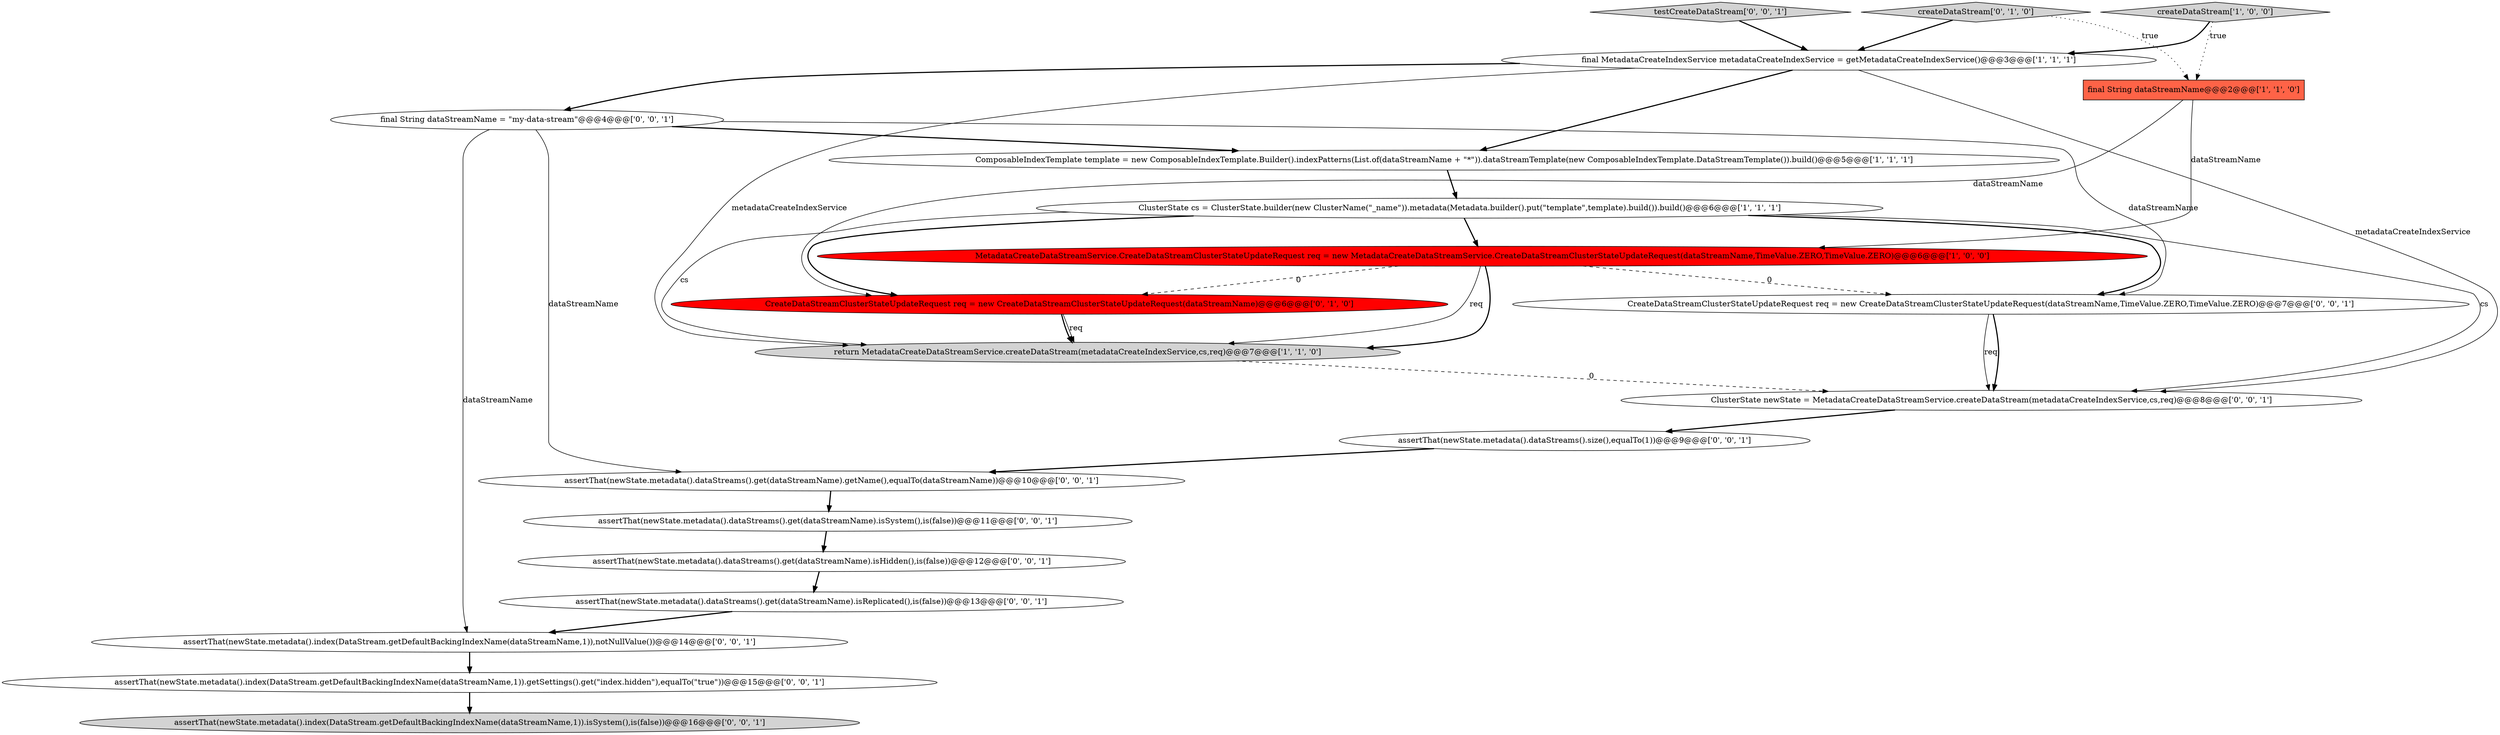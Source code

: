 digraph {
7 [style = filled, label = "CreateDataStreamClusterStateUpdateRequest req = new CreateDataStreamClusterStateUpdateRequest(dataStreamName)@@@6@@@['0', '1', '0']", fillcolor = red, shape = ellipse image = "AAA1AAABBB2BBB"];
6 [style = filled, label = "final String dataStreamName@@@2@@@['1', '1', '0']", fillcolor = tomato, shape = box image = "AAA0AAABBB1BBB"];
8 [style = filled, label = "createDataStream['0', '1', '0']", fillcolor = lightgray, shape = diamond image = "AAA0AAABBB2BBB"];
13 [style = filled, label = "assertThat(newState.metadata().dataStreams().size(),equalTo(1))@@@9@@@['0', '0', '1']", fillcolor = white, shape = ellipse image = "AAA0AAABBB3BBB"];
17 [style = filled, label = "ClusterState newState = MetadataCreateDataStreamService.createDataStream(metadataCreateIndexService,cs,req)@@@8@@@['0', '0', '1']", fillcolor = white, shape = ellipse image = "AAA0AAABBB3BBB"];
20 [style = filled, label = "assertThat(newState.metadata().dataStreams().get(dataStreamName).isSystem(),is(false))@@@11@@@['0', '0', '1']", fillcolor = white, shape = ellipse image = "AAA0AAABBB3BBB"];
18 [style = filled, label = "final String dataStreamName = \"my-data-stream\"@@@4@@@['0', '0', '1']", fillcolor = white, shape = ellipse image = "AAA0AAABBB3BBB"];
9 [style = filled, label = "assertThat(newState.metadata().index(DataStream.getDefaultBackingIndexName(dataStreamName,1)).getSettings().get(\"index.hidden\"),equalTo(\"true\"))@@@15@@@['0', '0', '1']", fillcolor = white, shape = ellipse image = "AAA0AAABBB3BBB"];
1 [style = filled, label = "return MetadataCreateDataStreamService.createDataStream(metadataCreateIndexService,cs,req)@@@7@@@['1', '1', '0']", fillcolor = lightgray, shape = ellipse image = "AAA0AAABBB1BBB"];
3 [style = filled, label = "ComposableIndexTemplate template = new ComposableIndexTemplate.Builder().indexPatterns(List.of(dataStreamName + \"*\")).dataStreamTemplate(new ComposableIndexTemplate.DataStreamTemplate()).build()@@@5@@@['1', '1', '1']", fillcolor = white, shape = ellipse image = "AAA0AAABBB1BBB"];
10 [style = filled, label = "CreateDataStreamClusterStateUpdateRequest req = new CreateDataStreamClusterStateUpdateRequest(dataStreamName,TimeValue.ZERO,TimeValue.ZERO)@@@7@@@['0', '0', '1']", fillcolor = white, shape = ellipse image = "AAA0AAABBB3BBB"];
16 [style = filled, label = "assertThat(newState.metadata().dataStreams().get(dataStreamName).isReplicated(),is(false))@@@13@@@['0', '0', '1']", fillcolor = white, shape = ellipse image = "AAA0AAABBB3BBB"];
19 [style = filled, label = "assertThat(newState.metadata().dataStreams().get(dataStreamName).getName(),equalTo(dataStreamName))@@@10@@@['0', '0', '1']", fillcolor = white, shape = ellipse image = "AAA0AAABBB3BBB"];
4 [style = filled, label = "final MetadataCreateIndexService metadataCreateIndexService = getMetadataCreateIndexService()@@@3@@@['1', '1', '1']", fillcolor = white, shape = ellipse image = "AAA0AAABBB1BBB"];
11 [style = filled, label = "assertThat(newState.metadata().dataStreams().get(dataStreamName).isHidden(),is(false))@@@12@@@['0', '0', '1']", fillcolor = white, shape = ellipse image = "AAA0AAABBB3BBB"];
15 [style = filled, label = "assertThat(newState.metadata().index(DataStream.getDefaultBackingIndexName(dataStreamName,1)),notNullValue())@@@14@@@['0', '0', '1']", fillcolor = white, shape = ellipse image = "AAA0AAABBB3BBB"];
12 [style = filled, label = "assertThat(newState.metadata().index(DataStream.getDefaultBackingIndexName(dataStreamName,1)).isSystem(),is(false))@@@16@@@['0', '0', '1']", fillcolor = lightgray, shape = ellipse image = "AAA0AAABBB3BBB"];
14 [style = filled, label = "testCreateDataStream['0', '0', '1']", fillcolor = lightgray, shape = diamond image = "AAA0AAABBB3BBB"];
2 [style = filled, label = "MetadataCreateDataStreamService.CreateDataStreamClusterStateUpdateRequest req = new MetadataCreateDataStreamService.CreateDataStreamClusterStateUpdateRequest(dataStreamName,TimeValue.ZERO,TimeValue.ZERO)@@@6@@@['1', '0', '0']", fillcolor = red, shape = ellipse image = "AAA1AAABBB1BBB"];
0 [style = filled, label = "ClusterState cs = ClusterState.builder(new ClusterName(\"_name\")).metadata(Metadata.builder().put(\"template\",template).build()).build()@@@6@@@['1', '1', '1']", fillcolor = white, shape = ellipse image = "AAA0AAABBB1BBB"];
5 [style = filled, label = "createDataStream['1', '0', '0']", fillcolor = lightgray, shape = diamond image = "AAA0AAABBB1BBB"];
11->16 [style = bold, label=""];
16->15 [style = bold, label=""];
4->3 [style = bold, label=""];
18->3 [style = bold, label=""];
7->1 [style = bold, label=""];
4->1 [style = solid, label="metadataCreateIndexService"];
10->17 [style = solid, label="req"];
18->19 [style = solid, label="dataStreamName"];
7->1 [style = solid, label="req"];
18->15 [style = solid, label="dataStreamName"];
2->1 [style = bold, label=""];
2->1 [style = solid, label="req"];
19->20 [style = bold, label=""];
0->2 [style = bold, label=""];
5->6 [style = dotted, label="true"];
4->18 [style = bold, label=""];
0->1 [style = solid, label="cs"];
10->17 [style = bold, label=""];
0->17 [style = solid, label="cs"];
2->7 [style = dashed, label="0"];
3->0 [style = bold, label=""];
2->10 [style = dashed, label="0"];
0->7 [style = bold, label=""];
6->7 [style = solid, label="dataStreamName"];
6->2 [style = solid, label="dataStreamName"];
0->10 [style = bold, label=""];
13->19 [style = bold, label=""];
14->4 [style = bold, label=""];
1->17 [style = dashed, label="0"];
8->6 [style = dotted, label="true"];
4->17 [style = solid, label="metadataCreateIndexService"];
15->9 [style = bold, label=""];
5->4 [style = bold, label=""];
18->10 [style = solid, label="dataStreamName"];
17->13 [style = bold, label=""];
9->12 [style = bold, label=""];
8->4 [style = bold, label=""];
20->11 [style = bold, label=""];
}
